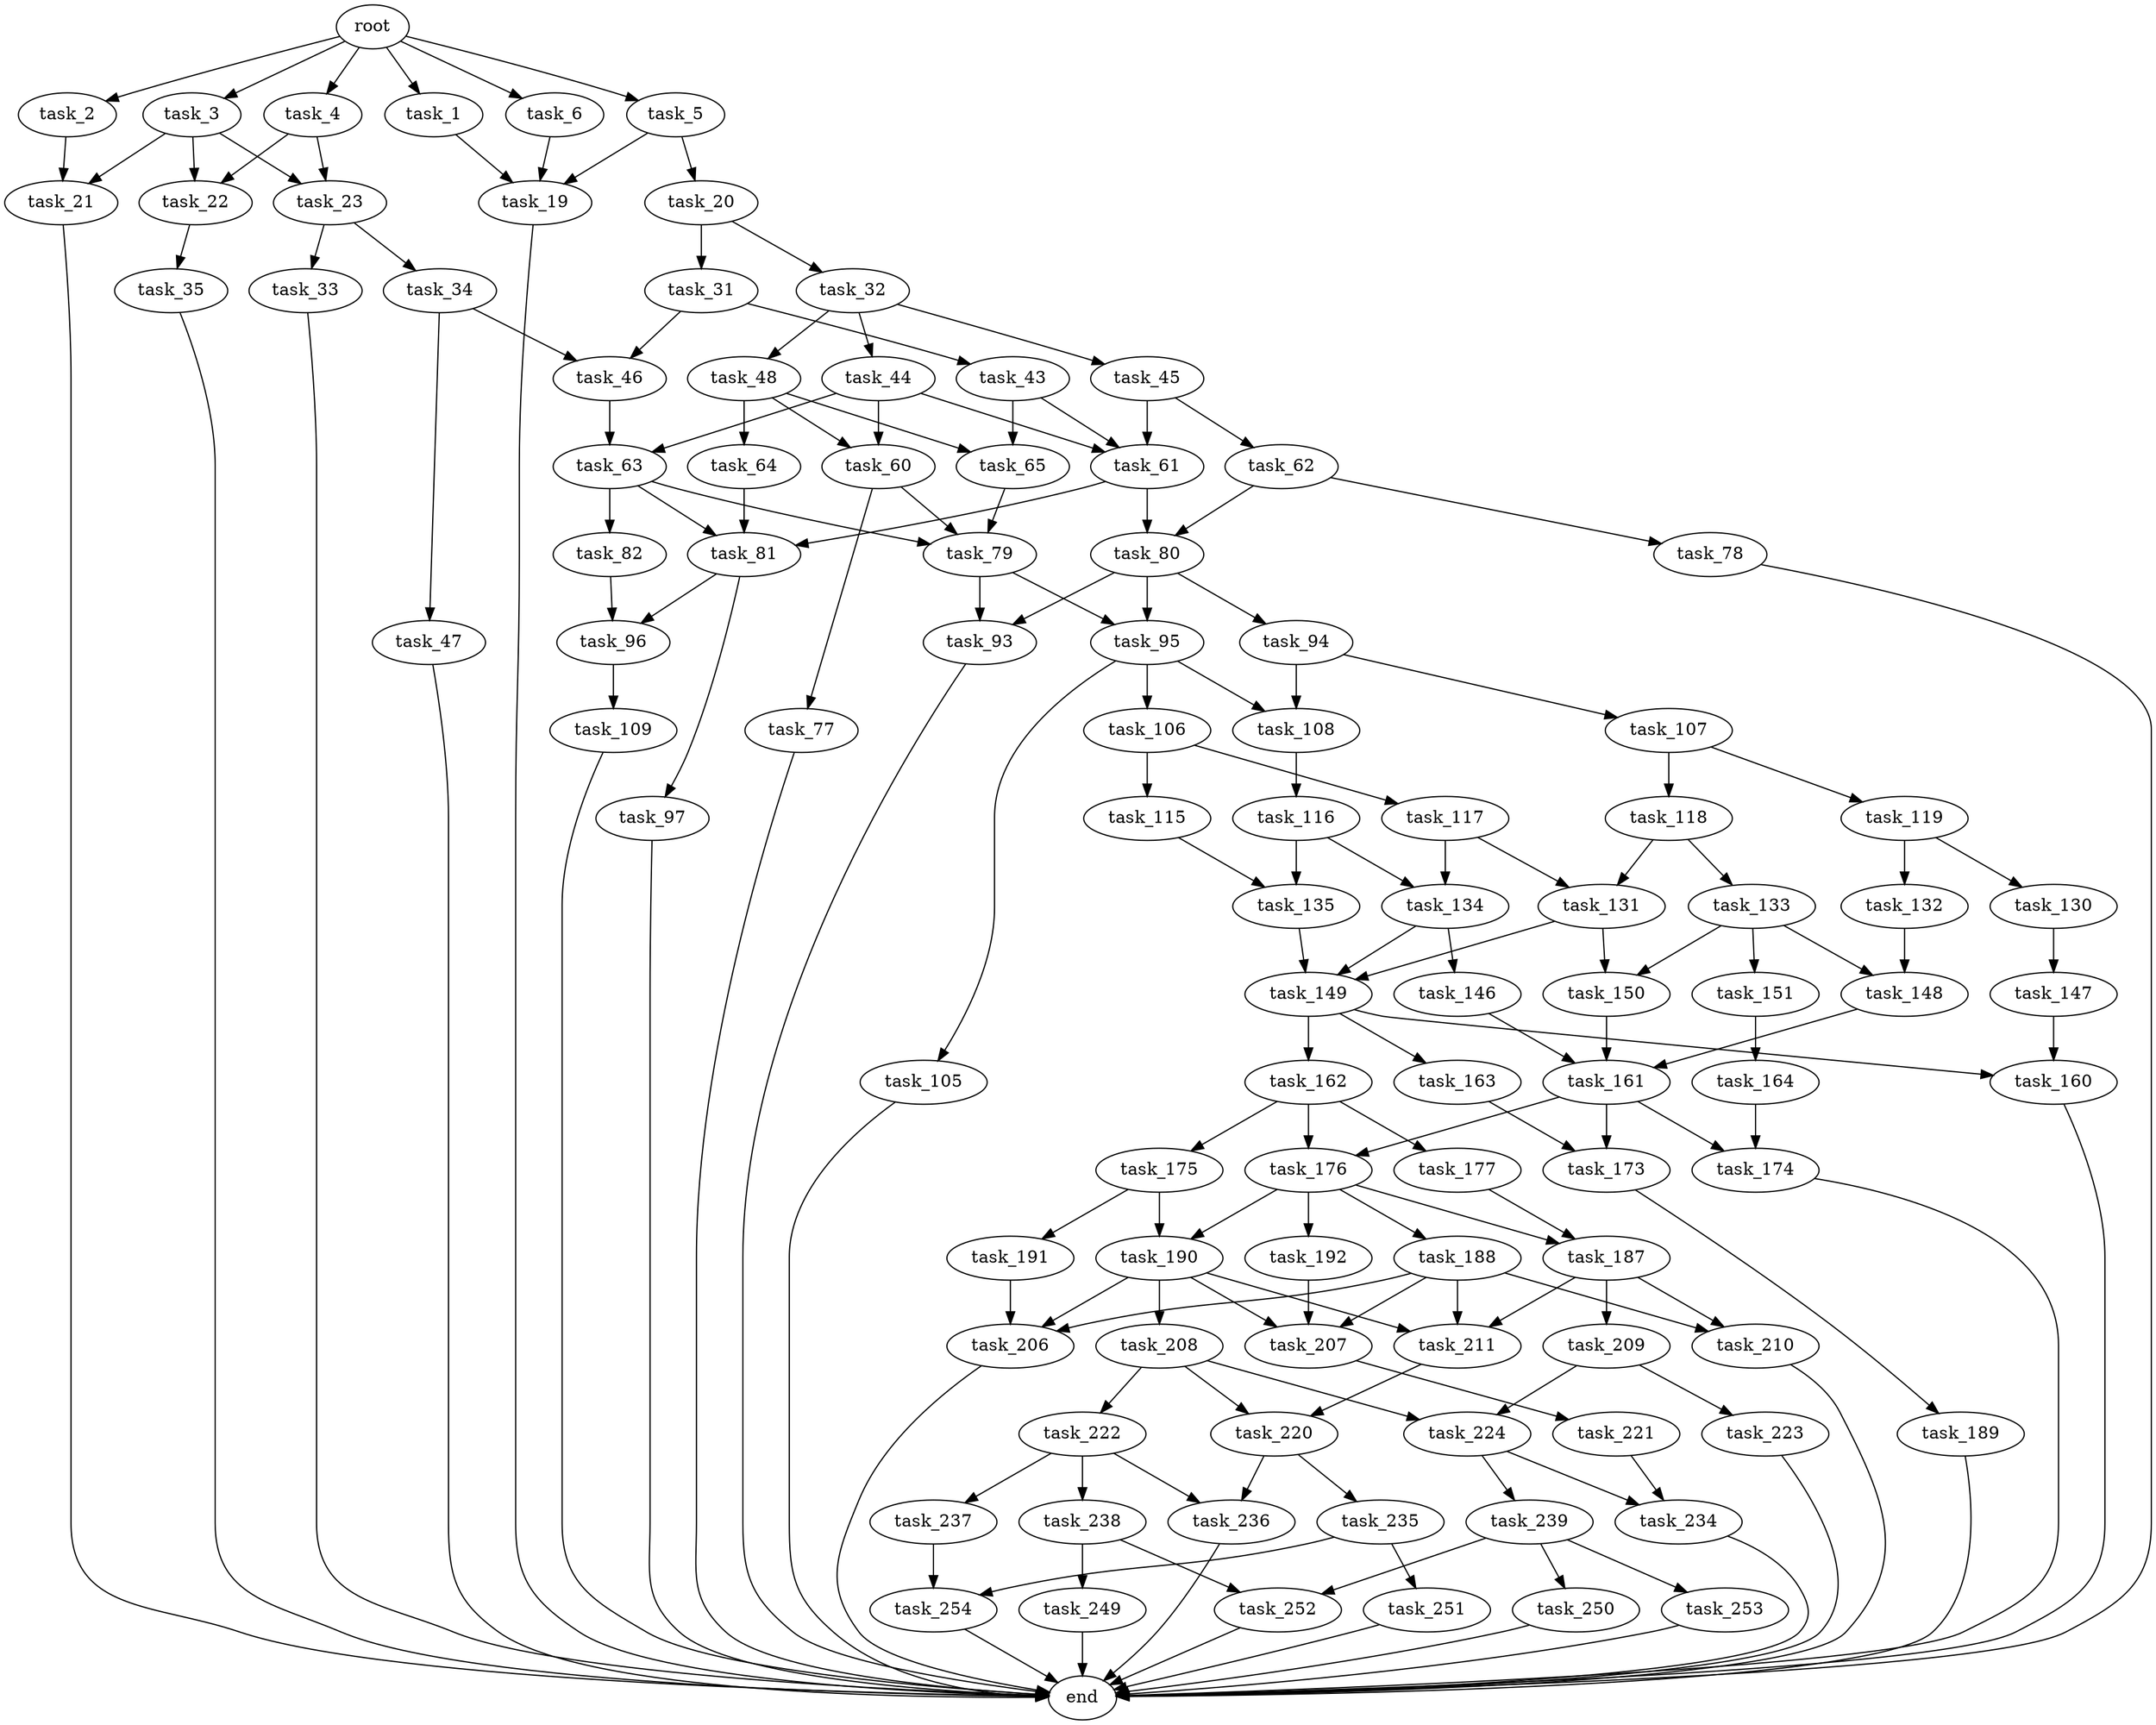 digraph G {
  root [size="0.000000"];
  task_1 [size="22486542037.000000"];
  task_2 [size="285218657844.000000"];
  task_3 [size="109782116745.000000"];
  task_4 [size="46376762753.000000"];
  task_5 [size="8589934592.000000"];
  task_6 [size="6889105091.000000"];
  task_19 [size="68719476736.000000"];
  task_20 [size="549755813888.000000"];
  task_21 [size="18458685729.000000"];
  task_22 [size="782757789696.000000"];
  task_23 [size="368293445632.000000"];
  task_31 [size="297717947295.000000"];
  task_32 [size="1236695263462.000000"];
  task_33 [size="280142463034.000000"];
  task_34 [size="231928233984.000000"];
  task_35 [size="489222846034.000000"];
  task_43 [size="549755813888.000000"];
  task_44 [size="28900945807.000000"];
  task_45 [size="95346315901.000000"];
  task_46 [size="12807187747.000000"];
  task_47 [size="163493122808.000000"];
  task_48 [size="1412981315.000000"];
  task_60 [size="669940193449.000000"];
  task_61 [size="549755813888.000000"];
  task_62 [size="9482354217.000000"];
  task_63 [size="21335542057.000000"];
  task_64 [size="46679233370.000000"];
  task_65 [size="510224604096.000000"];
  task_77 [size="6777256533.000000"];
  task_78 [size="68719476736.000000"];
  task_79 [size="1293312889.000000"];
  task_80 [size="5642087829.000000"];
  task_81 [size="17807823393.000000"];
  task_82 [size="1073741824000.000000"];
  task_93 [size="368293445632.000000"];
  task_94 [size="29896100202.000000"];
  task_95 [size="782757789696.000000"];
  task_96 [size="231928233984.000000"];
  task_97 [size="8392097145.000000"];
  task_105 [size="549755813888.000000"];
  task_106 [size="77294144280.000000"];
  task_107 [size="68719476736.000000"];
  task_108 [size="549755813888.000000"];
  task_109 [size="863206915.000000"];
  task_115 [size="782757789696.000000"];
  task_116 [size="142201726269.000000"];
  task_117 [size="163136201926.000000"];
  task_118 [size="15084249516.000000"];
  task_119 [size="97980226697.000000"];
  task_130 [size="631330444118.000000"];
  task_131 [size="20091295582.000000"];
  task_132 [size="1352182505.000000"];
  task_133 [size="8589934592.000000"];
  task_134 [size="18726643734.000000"];
  task_135 [size="889783767013.000000"];
  task_146 [size="23175339979.000000"];
  task_147 [size="5328816846.000000"];
  task_148 [size="1328395858047.000000"];
  task_149 [size="134217728000.000000"];
  task_150 [size="205665809369.000000"];
  task_151 [size="562787110.000000"];
  task_160 [size="68719476736.000000"];
  task_161 [size="211811266650.000000"];
  task_162 [size="33518257018.000000"];
  task_163 [size="782757789696.000000"];
  task_164 [size="6982611994.000000"];
  task_173 [size="8623087014.000000"];
  task_174 [size="13266029659.000000"];
  task_175 [size="31615906177.000000"];
  task_176 [size="1020914825.000000"];
  task_177 [size="2512809816.000000"];
  task_187 [size="15620199956.000000"];
  task_188 [size="645510987125.000000"];
  task_189 [size="43334673793.000000"];
  task_190 [size="368293445632.000000"];
  task_191 [size="368293445632.000000"];
  task_192 [size="108904387279.000000"];
  task_206 [size="16522549888.000000"];
  task_207 [size="20057412562.000000"];
  task_208 [size="28991029248.000000"];
  task_209 [size="8469680465.000000"];
  task_210 [size="12203867729.000000"];
  task_211 [size="594718290485.000000"];
  task_220 [size="549755813888.000000"];
  task_221 [size="158060673379.000000"];
  task_222 [size="25733945181.000000"];
  task_223 [size="231928233984.000000"];
  task_224 [size="134217728000.000000"];
  task_234 [size="368293445632.000000"];
  task_235 [size="549755813888.000000"];
  task_236 [size="711634921.000000"];
  task_237 [size="8168448475.000000"];
  task_238 [size="4259054149.000000"];
  task_239 [size="918970362111.000000"];
  task_249 [size="28991029248.000000"];
  task_250 [size="782757789696.000000"];
  task_251 [size="134217728000.000000"];
  task_252 [size="9967080922.000000"];
  task_253 [size="13737311985.000000"];
  task_254 [size="28991029248.000000"];
  end [size="0.000000"];

  root -> task_1 [size="1.000000"];
  root -> task_2 [size="1.000000"];
  root -> task_3 [size="1.000000"];
  root -> task_4 [size="1.000000"];
  root -> task_5 [size="1.000000"];
  root -> task_6 [size="1.000000"];
  task_1 -> task_19 [size="75497472.000000"];
  task_2 -> task_21 [size="411041792.000000"];
  task_3 -> task_21 [size="134217728.000000"];
  task_3 -> task_22 [size="134217728.000000"];
  task_3 -> task_23 [size="134217728.000000"];
  task_4 -> task_22 [size="33554432.000000"];
  task_4 -> task_23 [size="33554432.000000"];
  task_5 -> task_19 [size="33554432.000000"];
  task_5 -> task_20 [size="33554432.000000"];
  task_6 -> task_19 [size="209715200.000000"];
  task_19 -> end [size="1.000000"];
  task_20 -> task_31 [size="536870912.000000"];
  task_20 -> task_32 [size="536870912.000000"];
  task_21 -> end [size="1.000000"];
  task_22 -> task_35 [size="679477248.000000"];
  task_23 -> task_33 [size="411041792.000000"];
  task_23 -> task_34 [size="411041792.000000"];
  task_31 -> task_43 [size="411041792.000000"];
  task_31 -> task_46 [size="411041792.000000"];
  task_32 -> task_44 [size="838860800.000000"];
  task_32 -> task_45 [size="838860800.000000"];
  task_32 -> task_48 [size="838860800.000000"];
  task_33 -> end [size="1.000000"];
  task_34 -> task_46 [size="301989888.000000"];
  task_34 -> task_47 [size="301989888.000000"];
  task_35 -> end [size="1.000000"];
  task_43 -> task_61 [size="536870912.000000"];
  task_43 -> task_65 [size="536870912.000000"];
  task_44 -> task_60 [size="33554432.000000"];
  task_44 -> task_61 [size="33554432.000000"];
  task_44 -> task_63 [size="33554432.000000"];
  task_45 -> task_61 [size="134217728.000000"];
  task_45 -> task_62 [size="134217728.000000"];
  task_46 -> task_63 [size="209715200.000000"];
  task_47 -> end [size="1.000000"];
  task_48 -> task_60 [size="33554432.000000"];
  task_48 -> task_64 [size="33554432.000000"];
  task_48 -> task_65 [size="33554432.000000"];
  task_60 -> task_77 [size="536870912.000000"];
  task_60 -> task_79 [size="536870912.000000"];
  task_61 -> task_80 [size="536870912.000000"];
  task_61 -> task_81 [size="536870912.000000"];
  task_62 -> task_78 [size="301989888.000000"];
  task_62 -> task_80 [size="301989888.000000"];
  task_63 -> task_79 [size="536870912.000000"];
  task_63 -> task_81 [size="536870912.000000"];
  task_63 -> task_82 [size="536870912.000000"];
  task_64 -> task_81 [size="75497472.000000"];
  task_65 -> task_79 [size="411041792.000000"];
  task_77 -> end [size="1.000000"];
  task_78 -> end [size="1.000000"];
  task_79 -> task_93 [size="33554432.000000"];
  task_79 -> task_95 [size="33554432.000000"];
  task_80 -> task_93 [size="209715200.000000"];
  task_80 -> task_94 [size="209715200.000000"];
  task_80 -> task_95 [size="209715200.000000"];
  task_81 -> task_96 [size="679477248.000000"];
  task_81 -> task_97 [size="679477248.000000"];
  task_82 -> task_96 [size="838860800.000000"];
  task_93 -> end [size="1.000000"];
  task_94 -> task_107 [size="536870912.000000"];
  task_94 -> task_108 [size="536870912.000000"];
  task_95 -> task_105 [size="679477248.000000"];
  task_95 -> task_106 [size="679477248.000000"];
  task_95 -> task_108 [size="679477248.000000"];
  task_96 -> task_109 [size="301989888.000000"];
  task_97 -> end [size="1.000000"];
  task_105 -> end [size="1.000000"];
  task_106 -> task_115 [size="75497472.000000"];
  task_106 -> task_117 [size="75497472.000000"];
  task_107 -> task_118 [size="134217728.000000"];
  task_107 -> task_119 [size="134217728.000000"];
  task_108 -> task_116 [size="536870912.000000"];
  task_109 -> end [size="1.000000"];
  task_115 -> task_135 [size="679477248.000000"];
  task_116 -> task_134 [size="134217728.000000"];
  task_116 -> task_135 [size="134217728.000000"];
  task_117 -> task_131 [size="134217728.000000"];
  task_117 -> task_134 [size="134217728.000000"];
  task_118 -> task_131 [size="301989888.000000"];
  task_118 -> task_133 [size="301989888.000000"];
  task_119 -> task_130 [size="411041792.000000"];
  task_119 -> task_132 [size="411041792.000000"];
  task_130 -> task_147 [size="536870912.000000"];
  task_131 -> task_149 [size="679477248.000000"];
  task_131 -> task_150 [size="679477248.000000"];
  task_132 -> task_148 [size="33554432.000000"];
  task_133 -> task_148 [size="33554432.000000"];
  task_133 -> task_150 [size="33554432.000000"];
  task_133 -> task_151 [size="33554432.000000"];
  task_134 -> task_146 [size="301989888.000000"];
  task_134 -> task_149 [size="301989888.000000"];
  task_135 -> task_149 [size="679477248.000000"];
  task_146 -> task_161 [size="679477248.000000"];
  task_147 -> task_160 [size="301989888.000000"];
  task_148 -> task_161 [size="838860800.000000"];
  task_149 -> task_160 [size="209715200.000000"];
  task_149 -> task_162 [size="209715200.000000"];
  task_149 -> task_163 [size="209715200.000000"];
  task_150 -> task_161 [size="134217728.000000"];
  task_151 -> task_164 [size="33554432.000000"];
  task_160 -> end [size="1.000000"];
  task_161 -> task_173 [size="301989888.000000"];
  task_161 -> task_174 [size="301989888.000000"];
  task_161 -> task_176 [size="301989888.000000"];
  task_162 -> task_175 [size="536870912.000000"];
  task_162 -> task_176 [size="536870912.000000"];
  task_162 -> task_177 [size="536870912.000000"];
  task_163 -> task_173 [size="679477248.000000"];
  task_164 -> task_174 [size="679477248.000000"];
  task_173 -> task_189 [size="209715200.000000"];
  task_174 -> end [size="1.000000"];
  task_175 -> task_190 [size="838860800.000000"];
  task_175 -> task_191 [size="838860800.000000"];
  task_176 -> task_187 [size="33554432.000000"];
  task_176 -> task_188 [size="33554432.000000"];
  task_176 -> task_190 [size="33554432.000000"];
  task_176 -> task_192 [size="33554432.000000"];
  task_177 -> task_187 [size="134217728.000000"];
  task_187 -> task_209 [size="536870912.000000"];
  task_187 -> task_210 [size="536870912.000000"];
  task_187 -> task_211 [size="536870912.000000"];
  task_188 -> task_206 [size="838860800.000000"];
  task_188 -> task_207 [size="838860800.000000"];
  task_188 -> task_210 [size="838860800.000000"];
  task_188 -> task_211 [size="838860800.000000"];
  task_189 -> end [size="1.000000"];
  task_190 -> task_206 [size="411041792.000000"];
  task_190 -> task_207 [size="411041792.000000"];
  task_190 -> task_208 [size="411041792.000000"];
  task_190 -> task_211 [size="411041792.000000"];
  task_191 -> task_206 [size="411041792.000000"];
  task_192 -> task_207 [size="411041792.000000"];
  task_206 -> end [size="1.000000"];
  task_207 -> task_221 [size="75497472.000000"];
  task_208 -> task_220 [size="75497472.000000"];
  task_208 -> task_222 [size="75497472.000000"];
  task_208 -> task_224 [size="75497472.000000"];
  task_209 -> task_223 [size="301989888.000000"];
  task_209 -> task_224 [size="301989888.000000"];
  task_210 -> end [size="1.000000"];
  task_211 -> task_220 [size="411041792.000000"];
  task_220 -> task_235 [size="536870912.000000"];
  task_220 -> task_236 [size="536870912.000000"];
  task_221 -> task_234 [size="209715200.000000"];
  task_222 -> task_236 [size="838860800.000000"];
  task_222 -> task_237 [size="838860800.000000"];
  task_222 -> task_238 [size="838860800.000000"];
  task_223 -> end [size="1.000000"];
  task_224 -> task_234 [size="209715200.000000"];
  task_224 -> task_239 [size="209715200.000000"];
  task_234 -> end [size="1.000000"];
  task_235 -> task_251 [size="536870912.000000"];
  task_235 -> task_254 [size="536870912.000000"];
  task_236 -> end [size="1.000000"];
  task_237 -> task_254 [size="134217728.000000"];
  task_238 -> task_249 [size="75497472.000000"];
  task_238 -> task_252 [size="75497472.000000"];
  task_239 -> task_250 [size="679477248.000000"];
  task_239 -> task_252 [size="679477248.000000"];
  task_239 -> task_253 [size="679477248.000000"];
  task_249 -> end [size="1.000000"];
  task_250 -> end [size="1.000000"];
  task_251 -> end [size="1.000000"];
  task_252 -> end [size="1.000000"];
  task_253 -> end [size="1.000000"];
  task_254 -> end [size="1.000000"];
}
